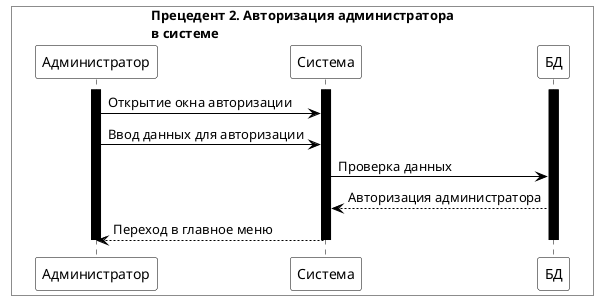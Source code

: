 @startuml
skinparam sequence {
    ArrowColor Black
    ActorBorderColor Black
    LifeLineBorderColor Black
    LifeLineBackgroundColor Black
    ParticipantBorderColor Black
    ParticipantBackgroundColor White
    ParticipantFontColor Black
}

skinparam ParticipantPadding 20
skinparam BoxPadding 10

box "Прецедент 2. Авторизация администратора\nв системе" #White
participant "Администратор" as Admin #White
participant "Система" as System #White
participant "БД" as DB #White
end box

activate Admin #Black
activate System #Black
activate DB #Black

Admin -> System: Открытие окна авторизации
Admin -> System: Ввод данных для авторизации
System -> DB: Проверка данных
DB --> System: Авторизация администратора
System --> Admin: Переход в главное меню

deactivate DB
deactivate System
deactivate Admin

@enduml
